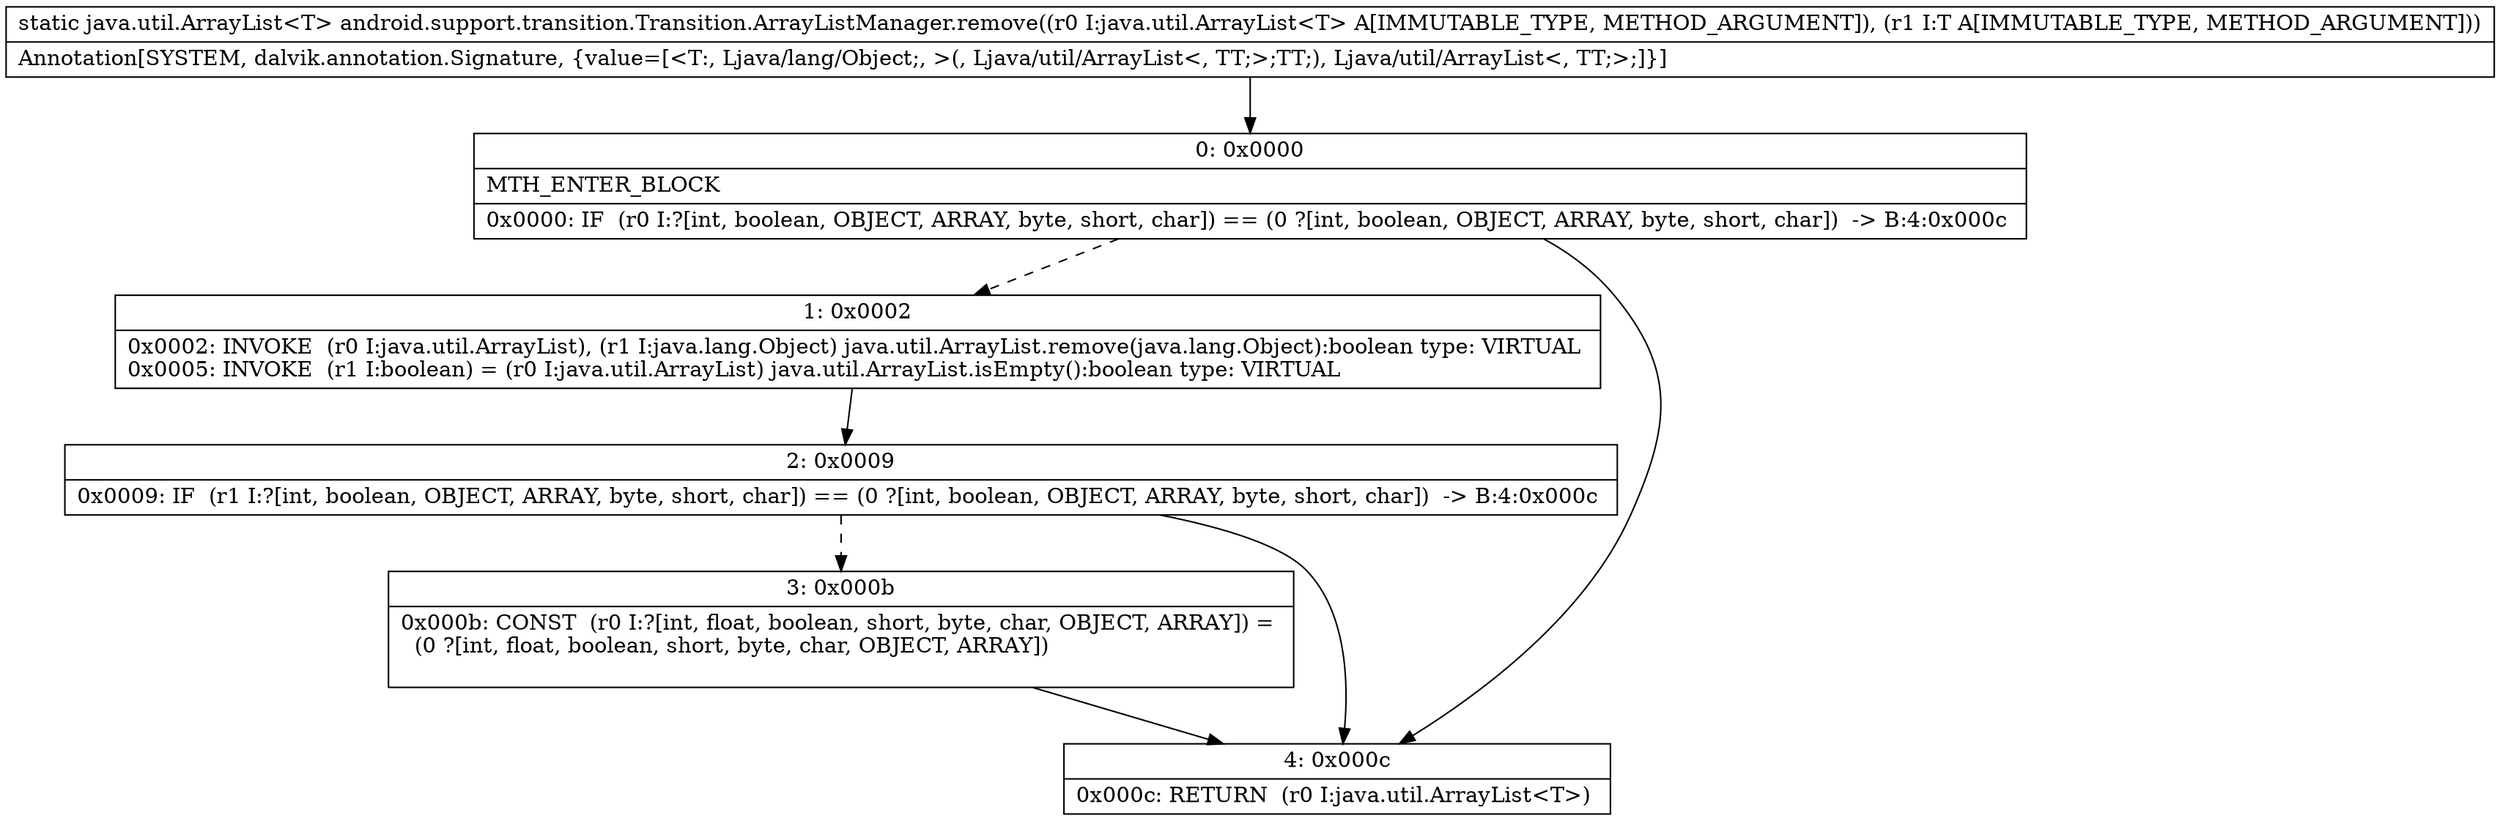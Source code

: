 digraph "CFG forandroid.support.transition.Transition.ArrayListManager.remove(Ljava\/util\/ArrayList;Ljava\/lang\/Object;)Ljava\/util\/ArrayList;" {
Node_0 [shape=record,label="{0\:\ 0x0000|MTH_ENTER_BLOCK\l|0x0000: IF  (r0 I:?[int, boolean, OBJECT, ARRAY, byte, short, char]) == (0 ?[int, boolean, OBJECT, ARRAY, byte, short, char])  \-\> B:4:0x000c \l}"];
Node_1 [shape=record,label="{1\:\ 0x0002|0x0002: INVOKE  (r0 I:java.util.ArrayList), (r1 I:java.lang.Object) java.util.ArrayList.remove(java.lang.Object):boolean type: VIRTUAL \l0x0005: INVOKE  (r1 I:boolean) = (r0 I:java.util.ArrayList) java.util.ArrayList.isEmpty():boolean type: VIRTUAL \l}"];
Node_2 [shape=record,label="{2\:\ 0x0009|0x0009: IF  (r1 I:?[int, boolean, OBJECT, ARRAY, byte, short, char]) == (0 ?[int, boolean, OBJECT, ARRAY, byte, short, char])  \-\> B:4:0x000c \l}"];
Node_3 [shape=record,label="{3\:\ 0x000b|0x000b: CONST  (r0 I:?[int, float, boolean, short, byte, char, OBJECT, ARRAY]) = \l  (0 ?[int, float, boolean, short, byte, char, OBJECT, ARRAY])\l \l}"];
Node_4 [shape=record,label="{4\:\ 0x000c|0x000c: RETURN  (r0 I:java.util.ArrayList\<T\>) \l}"];
MethodNode[shape=record,label="{static java.util.ArrayList\<T\> android.support.transition.Transition.ArrayListManager.remove((r0 I:java.util.ArrayList\<T\> A[IMMUTABLE_TYPE, METHOD_ARGUMENT]), (r1 I:T A[IMMUTABLE_TYPE, METHOD_ARGUMENT]))  | Annotation[SYSTEM, dalvik.annotation.Signature, \{value=[\<T:, Ljava\/lang\/Object;, \>(, Ljava\/util\/ArrayList\<, TT;\>;TT;), Ljava\/util\/ArrayList\<, TT;\>;]\}]\l}"];
MethodNode -> Node_0;
Node_0 -> Node_1[style=dashed];
Node_0 -> Node_4;
Node_1 -> Node_2;
Node_2 -> Node_3[style=dashed];
Node_2 -> Node_4;
Node_3 -> Node_4;
}

